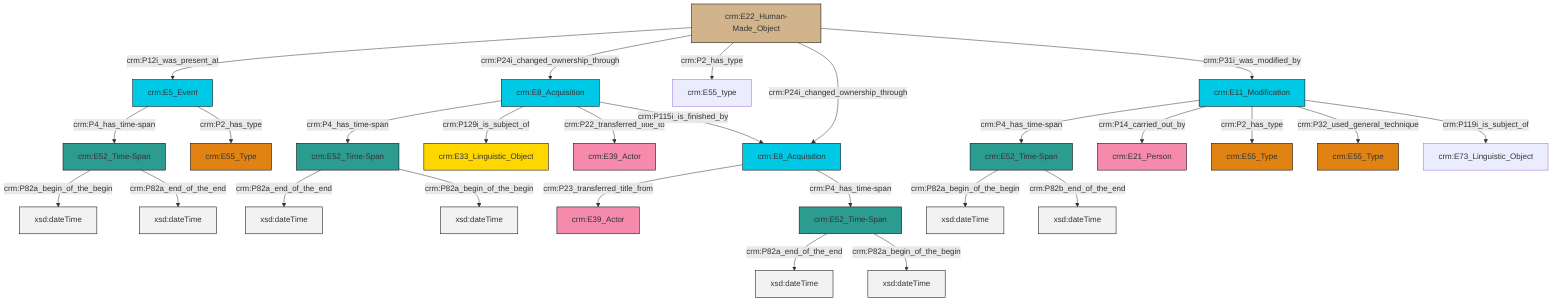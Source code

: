 graph TD
classDef Literal fill:#f2f2f2,stroke:#000000;
classDef CRM_Entity fill:#FFFFFF,stroke:#000000;
classDef Temporal_Entity fill:#00C9E6, stroke:#000000;
classDef Type fill:#E18312, stroke:#000000;
classDef Time-Span fill:#2C9C91, stroke:#000000;
classDef Appellation fill:#FFEB7F, stroke:#000000;
classDef Place fill:#008836, stroke:#000000;
classDef Persistent_Item fill:#B266B2, stroke:#000000;
classDef Conceptual_Object fill:#FFD700, stroke:#000000;
classDef Physical_Thing fill:#D2B48C, stroke:#000000;
classDef Actor fill:#f58aad, stroke:#000000;
classDef PC_Classes fill:#4ce600, stroke:#000000;
classDef Multi fill:#cccccc,stroke:#000000;

0["crm:E52_Time-Span"]:::Time-Span -->|crm:P82a_begin_of_the_begin| 1[xsd:dateTime]:::Literal
4["crm:E8_Acquisition"]:::Temporal_Entity -->|crm:P23_transferred_title_from| 5["crm:E39_Actor"]:::Actor
10["crm:E22_Human-Made_Object"]:::Physical_Thing -->|crm:P12i_was_present_at| 11["crm:E5_Event"]:::Temporal_Entity
4["crm:E8_Acquisition"]:::Temporal_Entity -->|crm:P4_has_time-span| 12["crm:E52_Time-Span"]:::Time-Span
10["crm:E22_Human-Made_Object"]:::Physical_Thing -->|crm:P24i_changed_ownership_through| 14["crm:E8_Acquisition"]:::Temporal_Entity
14["crm:E8_Acquisition"]:::Temporal_Entity -->|crm:P4_has_time-span| 15["crm:E52_Time-Span"]:::Time-Span
18["crm:E52_Time-Span"]:::Time-Span -->|crm:P82a_begin_of_the_begin| 19[xsd:dateTime]:::Literal
18["crm:E52_Time-Span"]:::Time-Span -->|crm:P82b_end_of_the_end| 22[xsd:dateTime]:::Literal
14["crm:E8_Acquisition"]:::Temporal_Entity -->|crm:P129i_is_subject_of| 23["crm:E33_Linguistic_Object"]:::Conceptual_Object
14["crm:E8_Acquisition"]:::Temporal_Entity -->|crm:P22_transferred_title_to| 8["crm:E39_Actor"]:::Actor
26["crm:E11_Modification"]:::Temporal_Entity -->|crm:P4_has_time-span| 18["crm:E52_Time-Span"]:::Time-Span
15["crm:E52_Time-Span"]:::Time-Span -->|crm:P82a_end_of_the_end| 27[xsd:dateTime]:::Literal
15["crm:E52_Time-Span"]:::Time-Span -->|crm:P82a_begin_of_the_begin| 28[xsd:dateTime]:::Literal
12["crm:E52_Time-Span"]:::Time-Span -->|crm:P82a_end_of_the_end| 31[xsd:dateTime]:::Literal
14["crm:E8_Acquisition"]:::Temporal_Entity -->|crm:P115i_is_finished_by| 4["crm:E8_Acquisition"]:::Temporal_Entity
12["crm:E52_Time-Span"]:::Time-Span -->|crm:P82a_begin_of_the_begin| 34[xsd:dateTime]:::Literal
10["crm:E22_Human-Made_Object"]:::Physical_Thing -->|crm:P2_has_type| 6["crm:E55_type"]:::Default
26["crm:E11_Modification"]:::Temporal_Entity -->|crm:P14_carried_out_by| 35["crm:E21_Person"]:::Actor
10["crm:E22_Human-Made_Object"]:::Physical_Thing -->|crm:P24i_changed_ownership_through| 4["crm:E8_Acquisition"]:::Temporal_Entity
11["crm:E5_Event"]:::Temporal_Entity -->|crm:P4_has_time-span| 0["crm:E52_Time-Span"]:::Time-Span
11["crm:E5_Event"]:::Temporal_Entity -->|crm:P2_has_type| 36["crm:E55_Type"]:::Type
0["crm:E52_Time-Span"]:::Time-Span -->|crm:P82a_end_of_the_end| 39[xsd:dateTime]:::Literal
10["crm:E22_Human-Made_Object"]:::Physical_Thing -->|crm:P31i_was_modified_by| 26["crm:E11_Modification"]:::Temporal_Entity
26["crm:E11_Modification"]:::Temporal_Entity -->|crm:P2_has_type| 20["crm:E55_Type"]:::Type
26["crm:E11_Modification"]:::Temporal_Entity -->|crm:P32_used_general_technique| 2["crm:E55_Type"]:::Type
26["crm:E11_Modification"]:::Temporal_Entity -->|crm:P119i_is_subject_of| 24["crm:E73_Linguistic_Object"]:::Default